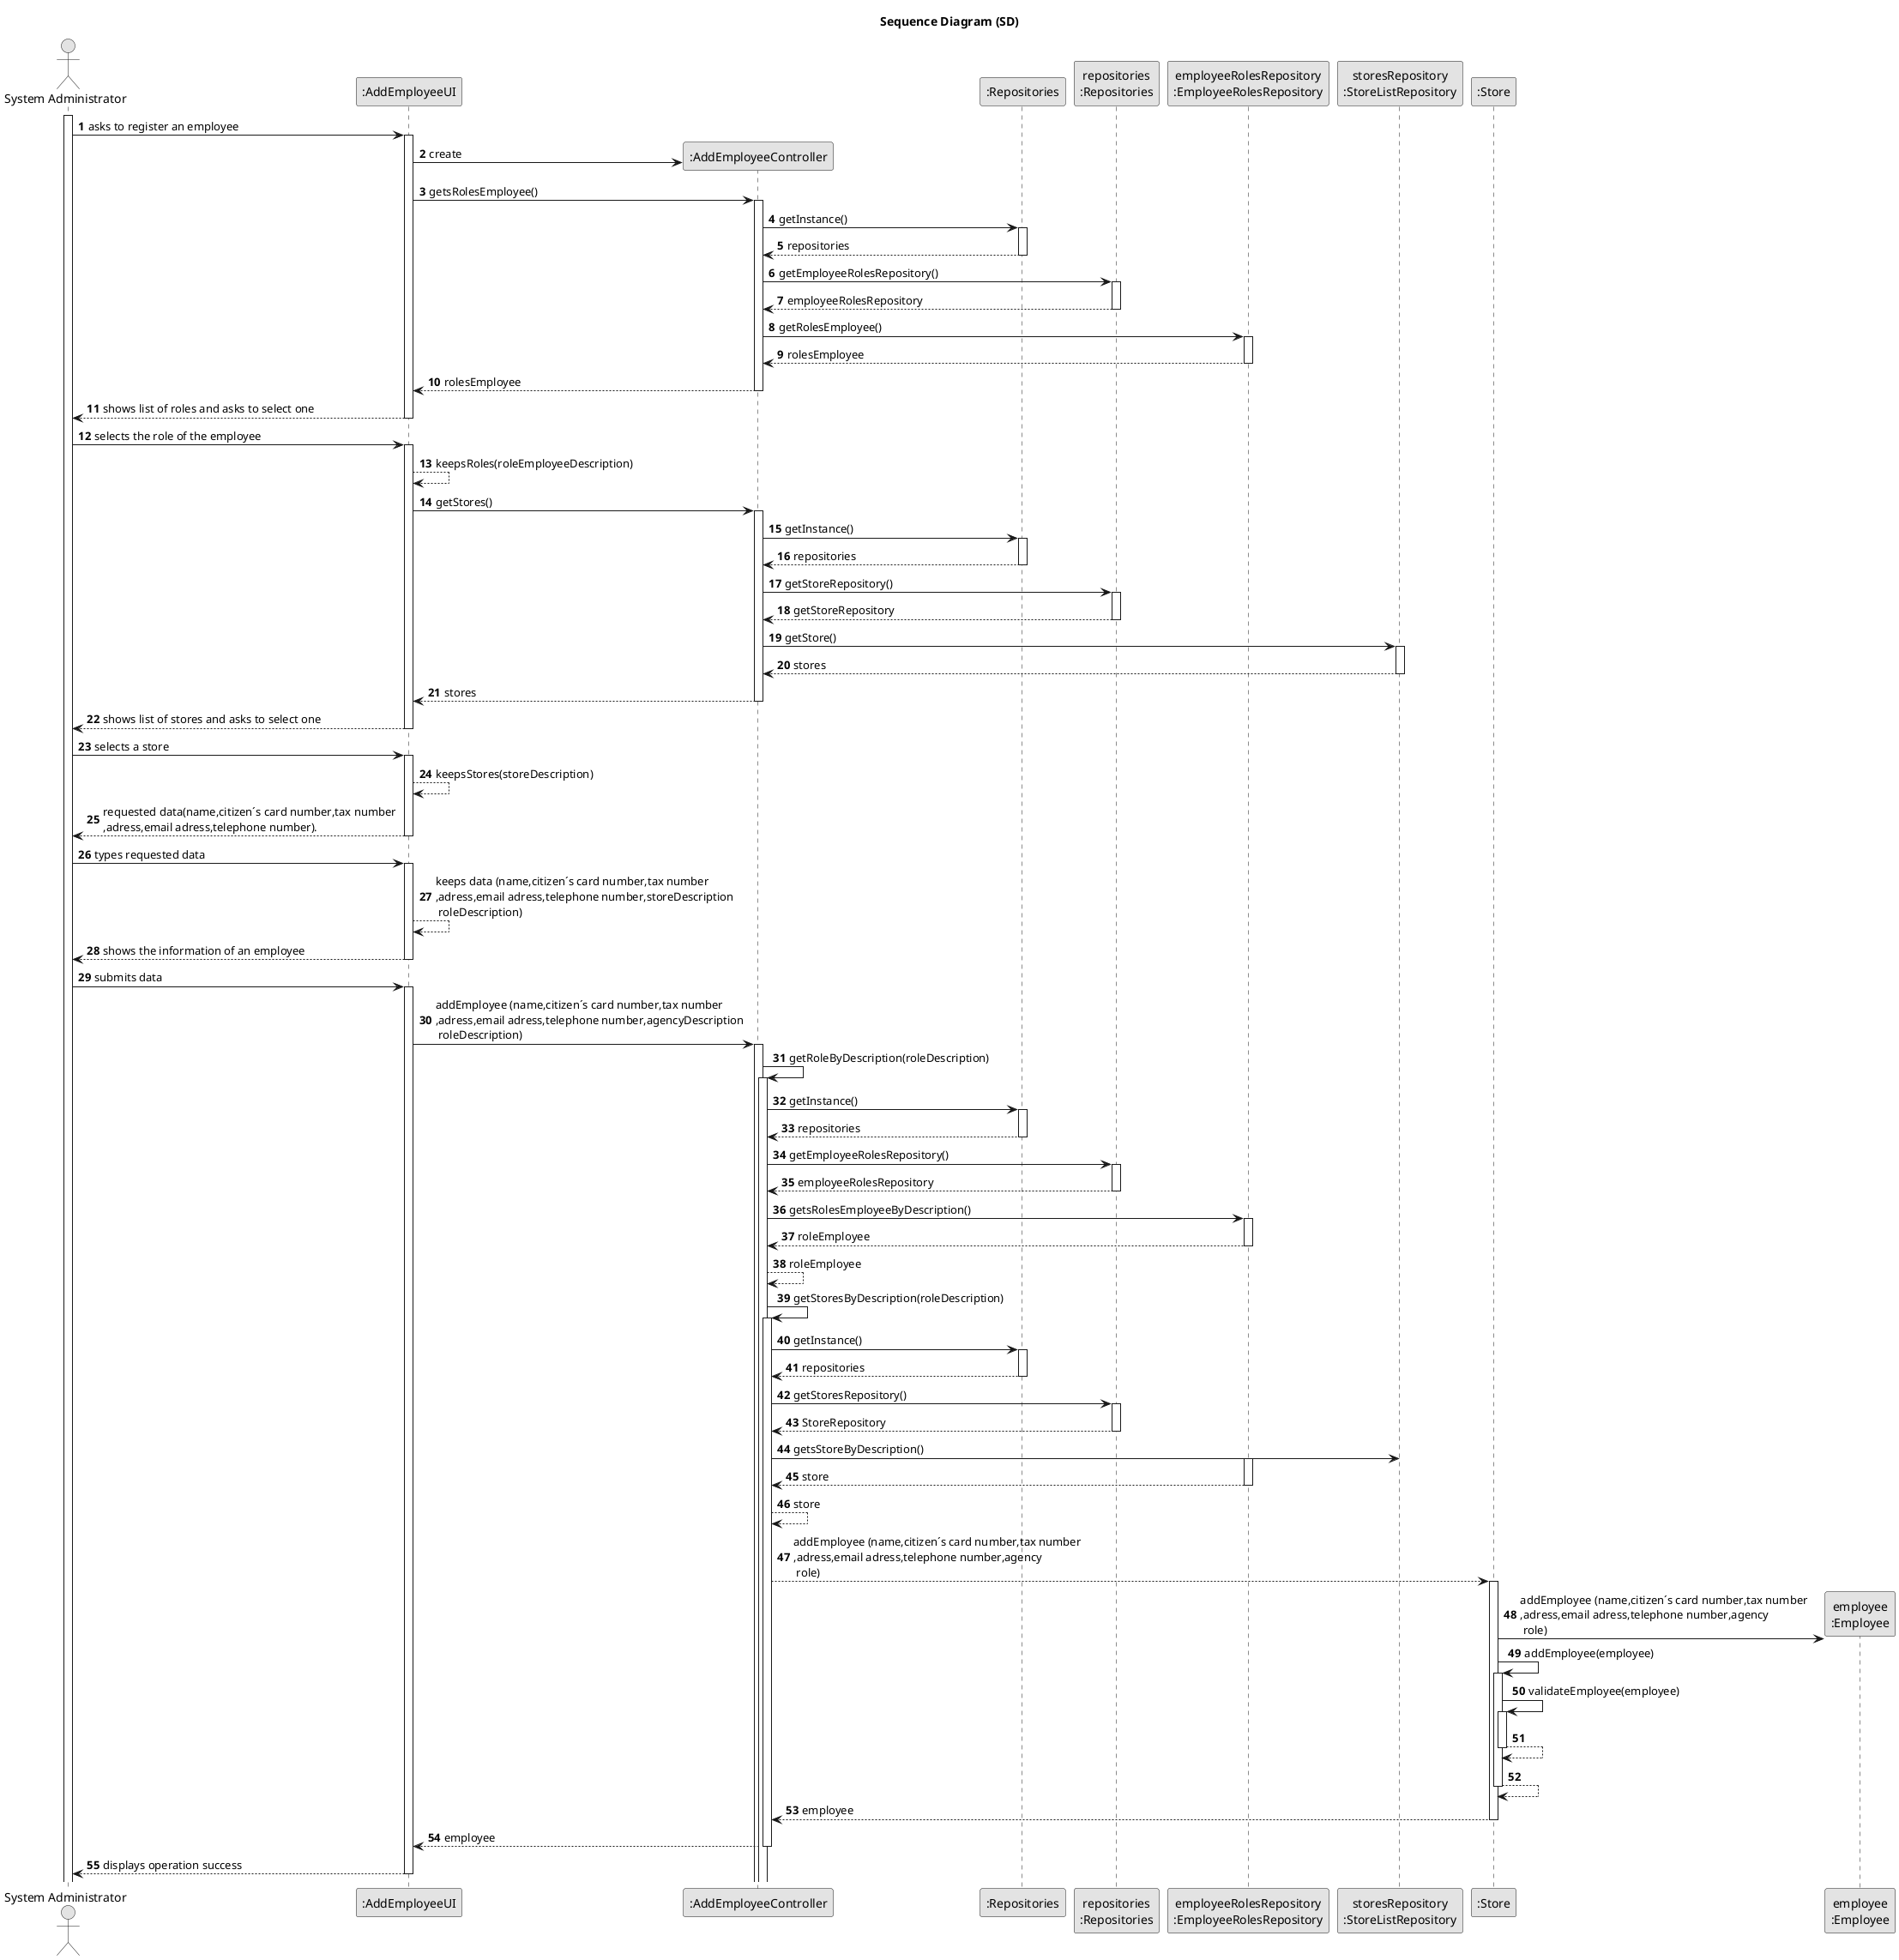 @startuml

skinparam monochrome true
skinparam packageStyle rectangle
skinparam shadowing false

title Sequence Diagram (SD)

autonumber

actor "System Administrator" as Admin
participant ":AddEmployeeUI" as AddEmployeeUI
participant ":AddEmployeeController" as AddEmployeeController
participant ":Repositories" as Singleton
participant "repositories\n:Repositories" as repositories
participant "employeeRolesRepository\n:EmployeeRolesRepository" as EmployeeRolesRepository
participant "storesRepository\n:StoreListRepository" as StoreRepository
participant ":Store" as Store
participant "employee\n:Employee" as Employee


activate Admin

     Admin -> AddEmployeeUI : asks to register an employee
        activate AddEmployeeUI

        AddEmployeeUI -> AddEmployeeController** : create

        AddEmployeeUI -> AddEmployeeController : getsRolesEmployee()
        activate AddEmployeeController

        AddEmployeeController -> Singleton : getInstance()
        activate Singleton

        Singleton --> AddEmployeeController: repositories
        deactivate Singleton

        AddEmployeeController -> repositories : getEmployeeRolesRepository()
        activate repositories

        repositories --> AddEmployeeController : employeeRolesRepository
        deactivate repositories

        AddEmployeeController -> EmployeeRolesRepository : getRolesEmployee()
        activate EmployeeRolesRepository

        EmployeeRolesRepository --> AddEmployeeController: rolesEmployee
        deactivate EmployeeRolesRepository


         AddEmployeeController --> AddEmployeeUI : rolesEmployee
                deactivate AddEmployeeController

        AddEmployeeUI --> Admin : shows list of roles and asks to select one
        deactivate AddEmployeeUI

            Admin -> AddEmployeeUI : selects the role of the employee
            activate AddEmployeeUI

                AddEmployeeUI --> AddEmployeeUI: keepsRoles(roleEmployeeDescription)

      AddEmployeeUI -> AddEmployeeController : getStores()
        activate AddEmployeeController

         AddEmployeeController -> Singleton : getInstance()
                activate Singleton

                Singleton --> AddEmployeeController: repositories
                deactivate Singleton

                AddEmployeeController -> repositories : getStoreRepository()
                activate repositories

                repositories --> AddEmployeeController : getStoreRepository
                deactivate repositories

                AddEmployeeController -> StoreRepository : getStore()
                activate StoreRepository

                 StoreRepository --> AddEmployeeController: stores
                deactivate StoreRepository

         AddEmployeeController --> AddEmployeeUI : stores
                deactivate AddEmployeeController

             AddEmployeeUI --> Admin : shows list of stores and asks to select one
                deactivate AddEmployeeUI

                    Admin -> AddEmployeeUI : selects a store
                    activate AddEmployeeUI

AddEmployeeUI --> AddEmployeeUI: keepsStores(storeDescription)


       AddEmployeeUI --> Admin :  requested data(name,citizen´s card number,tax number \n,adress,email adress,telephone number).
         deactivate AddEmployeeUI

    Admin -> AddEmployeeUI : types requested data
    activate AddEmployeeUI

    AddEmployeeUI --> AddEmployeeUI: keeps data (name,citizen´s card number,tax number \n,adress,email adress,telephone number,storeDescription\n roleDescription)

    AddEmployeeUI --> Admin : shows the information of an employee
        deactivate AddEmployeeUI

    Admin -> AddEmployeeUI : submits data
    activate AddEmployeeUI

    AddEmployeeUI -> AddEmployeeController: addEmployee (name,citizen´s card number,tax number \n,adress,email adress,telephone number,agencyDescription\n roleDescription)
      activate AddEmployeeController

    AddEmployeeController -> AddEmployeeController: getRoleByDescription(roleDescription)
    activate AddEmployeeController

    AddEmployeeController -> Singleton: getInstance()
    activate Singleton

    Singleton --> AddEmployeeController :repositories
    deactivate Singleton

    AddEmployeeController -> repositories: getEmployeeRolesRepository()
    activate repositories

    repositories--> AddEmployeeController:employeeRolesRepository
    deactivate repositories

    AddEmployeeController -> EmployeeRolesRepository: getsRolesEmployeeByDescription()
    activate EmployeeRolesRepository

    EmployeeRolesRepository --> AddEmployeeController: roleEmployee
    deactivate EmployeeRolesRepository

    AddEmployeeController --> AddEmployeeController: roleEmployee



    AddEmployeeController -> AddEmployeeController: getStoresByDescription(roleDescription)
    activate AddEmployeeController

    AddEmployeeController -> Singleton: getInstance()
    activate Singleton

    Singleton --> AddEmployeeController :repositories
    deactivate Singleton

    AddEmployeeController -> repositories: getStoresRepository()
    activate repositories

    repositories--> AddEmployeeController:StoreRepository
    deactivate repositories

    AddEmployeeController -> StoreRepository: getsStoreByDescription()
    activate EmployeeRolesRepository

    EmployeeRolesRepository --> AddEmployeeController: store
    deactivate EmployeeRolesRepository

    AddEmployeeController --> AddEmployeeController: store

         AddEmployeeController --> Store: addEmployee (name,citizen´s card number,tax number \n,adress,email adress,telephone number,agency\n role)
            activate Store

            Store -> Employee** : addEmployee (name,citizen´s card number,tax number \n,adress,email adress,telephone number,agency\n role)
             Store -> Store : addEmployee(employee)
             activate Store
              Store -> Store : validateEmployee(employee)
              activate Store
               Store --> Store
               deactivate Store
                Store--> Store
                deactivate Store

       Store --> AddEmployeeController: employee
            deactivate Store

    AddEmployeeController --> AddEmployeeUI: employee
      deactivate AddEmployeeController

    AddEmployeeUI --> Admin : displays operation success
      deactivate AddEmployeeUI


@enduml
